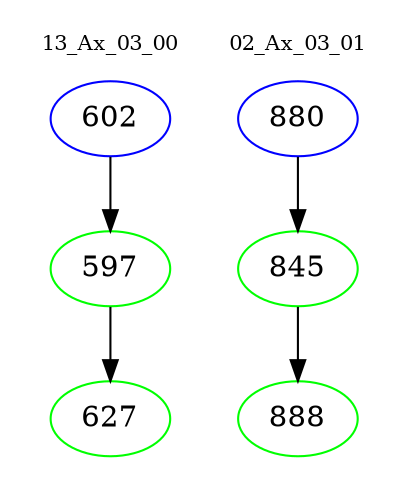 digraph{
subgraph cluster_0 {
color = white
label = "13_Ax_03_00";
fontsize=10;
T0_602 [label="602", color="blue"]
T0_602 -> T0_597 [color="black"]
T0_597 [label="597", color="green"]
T0_597 -> T0_627 [color="black"]
T0_627 [label="627", color="green"]
}
subgraph cluster_1 {
color = white
label = "02_Ax_03_01";
fontsize=10;
T1_880 [label="880", color="blue"]
T1_880 -> T1_845 [color="black"]
T1_845 [label="845", color="green"]
T1_845 -> T1_888 [color="black"]
T1_888 [label="888", color="green"]
}
}
